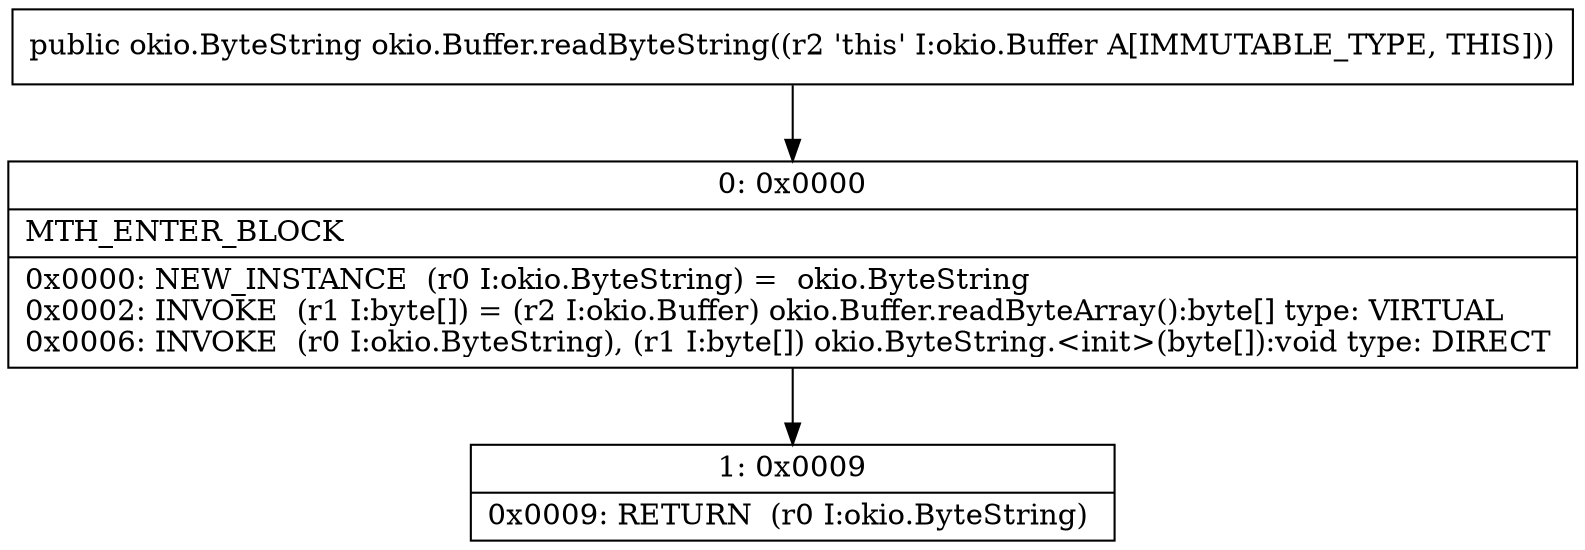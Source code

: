 digraph "CFG forokio.Buffer.readByteString()Lokio\/ByteString;" {
Node_0 [shape=record,label="{0\:\ 0x0000|MTH_ENTER_BLOCK\l|0x0000: NEW_INSTANCE  (r0 I:okio.ByteString) =  okio.ByteString \l0x0002: INVOKE  (r1 I:byte[]) = (r2 I:okio.Buffer) okio.Buffer.readByteArray():byte[] type: VIRTUAL \l0x0006: INVOKE  (r0 I:okio.ByteString), (r1 I:byte[]) okio.ByteString.\<init\>(byte[]):void type: DIRECT \l}"];
Node_1 [shape=record,label="{1\:\ 0x0009|0x0009: RETURN  (r0 I:okio.ByteString) \l}"];
MethodNode[shape=record,label="{public okio.ByteString okio.Buffer.readByteString((r2 'this' I:okio.Buffer A[IMMUTABLE_TYPE, THIS])) }"];
MethodNode -> Node_0;
Node_0 -> Node_1;
}

